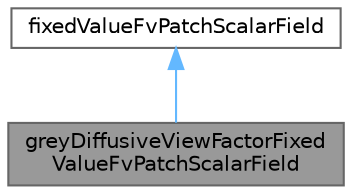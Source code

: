 digraph "greyDiffusiveViewFactorFixedValueFvPatchScalarField"
{
 // LATEX_PDF_SIZE
  bgcolor="transparent";
  edge [fontname=Helvetica,fontsize=10,labelfontname=Helvetica,labelfontsize=10];
  node [fontname=Helvetica,fontsize=10,shape=box,height=0.2,width=0.4];
  Node1 [id="Node000001",label="greyDiffusiveViewFactorFixed\lValueFvPatchScalarField",height=0.2,width=0.4,color="gray40", fillcolor="grey60", style="filled", fontcolor="black",tooltip="This boundary condition provides a grey-diffuse condition for radiative heat flux,..."];
  Node2 -> Node1 [id="edge1_Node000001_Node000002",dir="back",color="steelblue1",style="solid",tooltip=" "];
  Node2 [id="Node000002",label="fixedValueFvPatchScalarField",height=0.2,width=0.4,color="gray40", fillcolor="white", style="filled",tooltip=" "];
}
